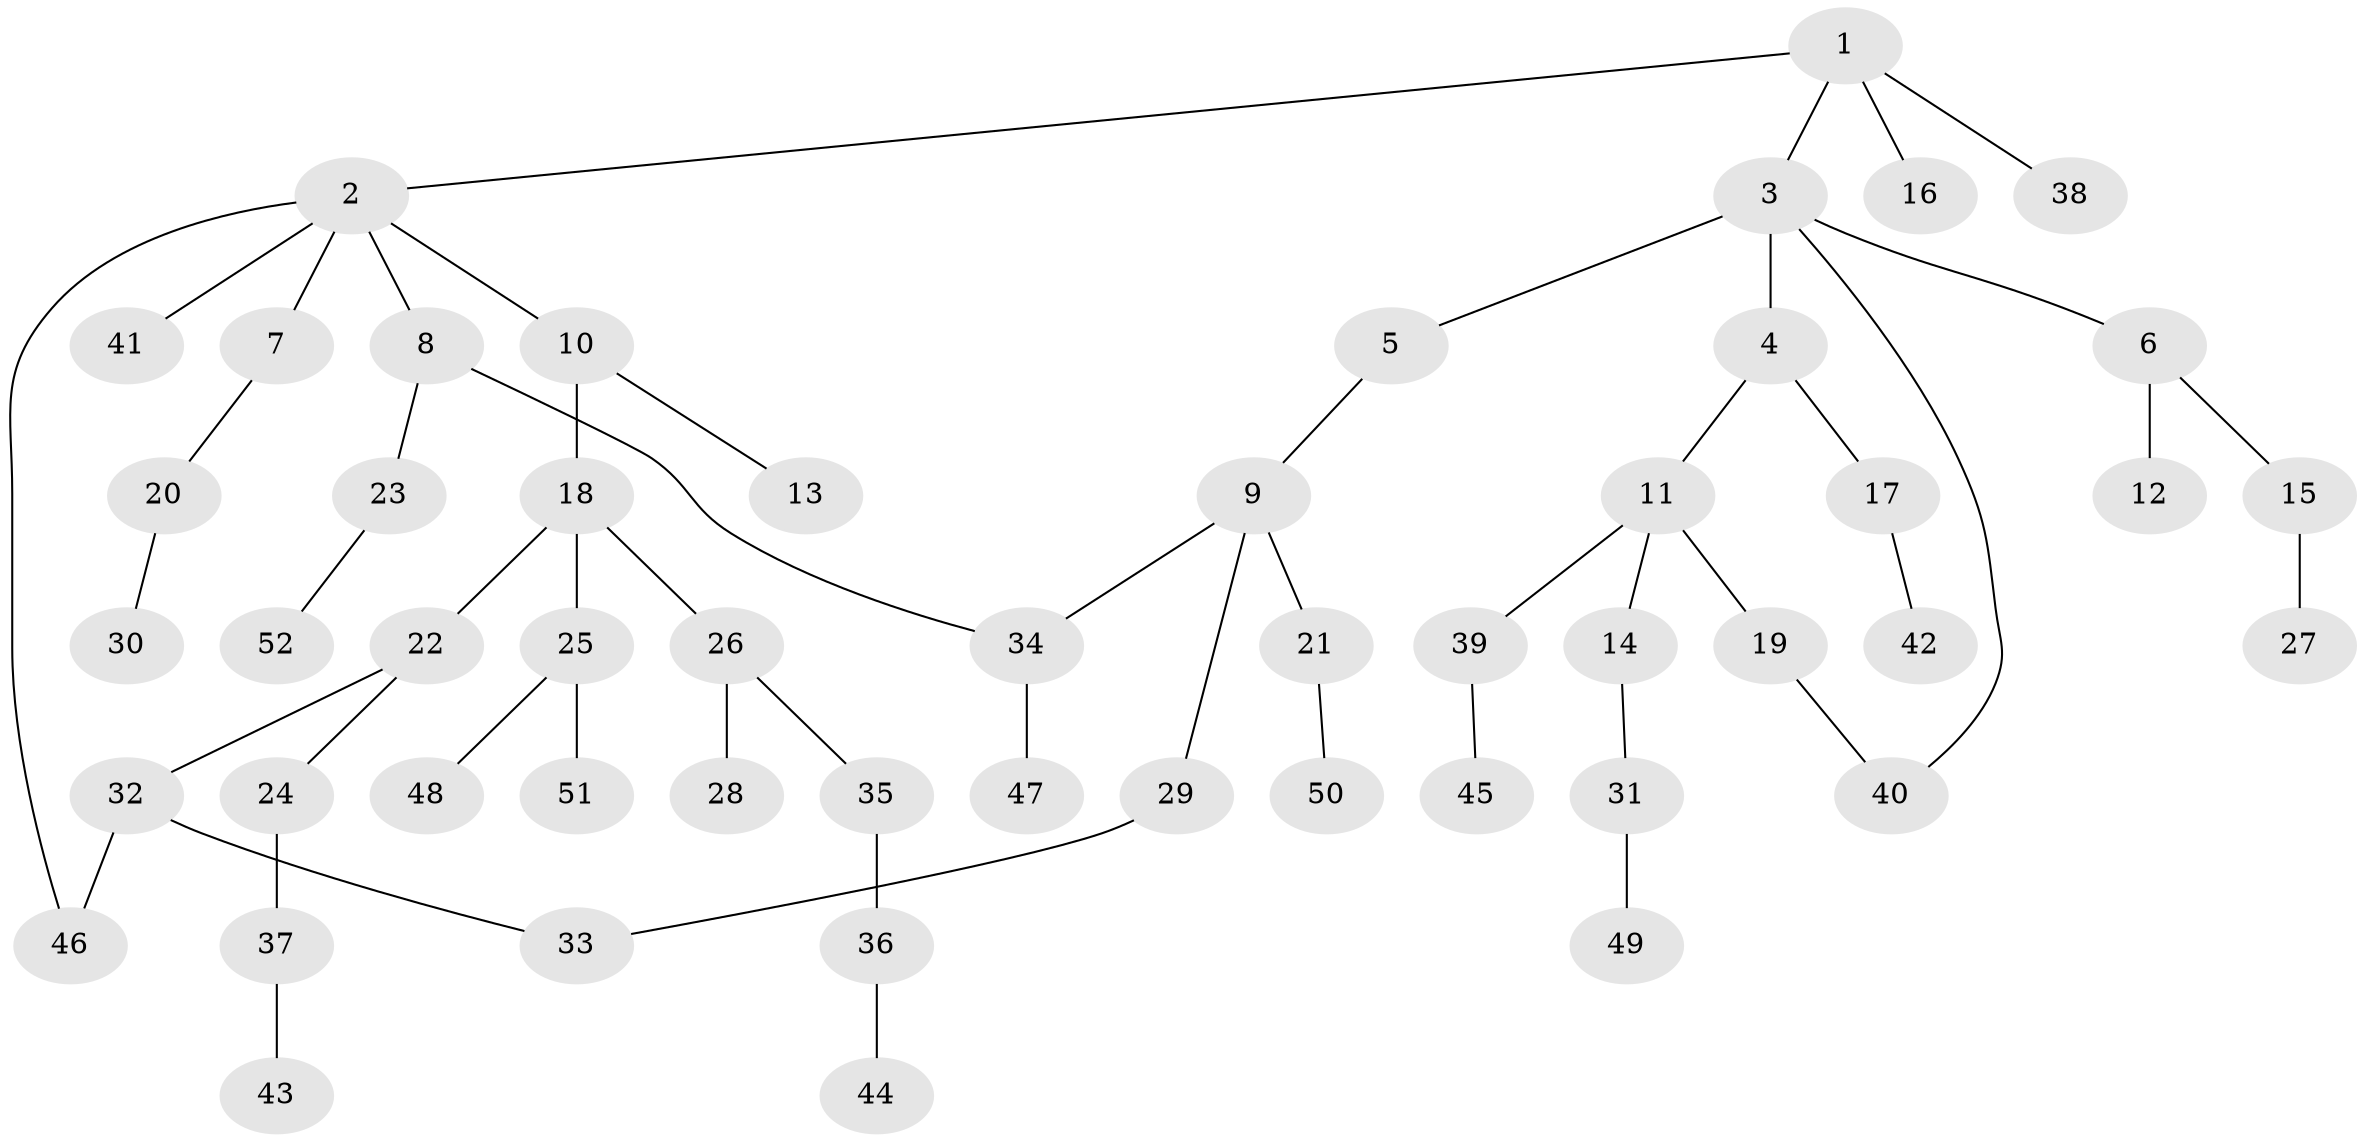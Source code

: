 // original degree distribution, {5: 0.03488372093023256, 7: 0.011627906976744186, 6: 0.011627906976744186, 4: 0.08139534883720931, 1: 0.43023255813953487, 3: 0.12790697674418605, 2: 0.3023255813953488}
// Generated by graph-tools (version 1.1) at 2025/49/03/04/25 22:49:13]
// undirected, 52 vertices, 55 edges
graph export_dot {
  node [color=gray90,style=filled];
  1;
  2;
  3;
  4;
  5;
  6;
  7;
  8;
  9;
  10;
  11;
  12;
  13;
  14;
  15;
  16;
  17;
  18;
  19;
  20;
  21;
  22;
  23;
  24;
  25;
  26;
  27;
  28;
  29;
  30;
  31;
  32;
  33;
  34;
  35;
  36;
  37;
  38;
  39;
  40;
  41;
  42;
  43;
  44;
  45;
  46;
  47;
  48;
  49;
  50;
  51;
  52;
  1 -- 2 [weight=1.0];
  1 -- 3 [weight=1.0];
  1 -- 16 [weight=1.0];
  1 -- 38 [weight=1.0];
  2 -- 7 [weight=1.0];
  2 -- 8 [weight=1.0];
  2 -- 10 [weight=1.0];
  2 -- 41 [weight=1.0];
  2 -- 46 [weight=1.0];
  3 -- 4 [weight=1.0];
  3 -- 5 [weight=1.0];
  3 -- 6 [weight=1.0];
  3 -- 40 [weight=1.0];
  4 -- 11 [weight=1.0];
  4 -- 17 [weight=1.0];
  5 -- 9 [weight=1.0];
  6 -- 12 [weight=1.0];
  6 -- 15 [weight=1.0];
  7 -- 20 [weight=1.0];
  8 -- 23 [weight=1.0];
  8 -- 34 [weight=1.0];
  9 -- 21 [weight=1.0];
  9 -- 29 [weight=1.0];
  9 -- 34 [weight=1.0];
  10 -- 13 [weight=1.0];
  10 -- 18 [weight=1.0];
  11 -- 14 [weight=1.0];
  11 -- 19 [weight=1.0];
  11 -- 39 [weight=1.0];
  14 -- 31 [weight=1.0];
  15 -- 27 [weight=1.0];
  17 -- 42 [weight=1.0];
  18 -- 22 [weight=1.0];
  18 -- 25 [weight=1.0];
  18 -- 26 [weight=1.0];
  19 -- 40 [weight=1.0];
  20 -- 30 [weight=1.0];
  21 -- 50 [weight=1.0];
  22 -- 24 [weight=1.0];
  22 -- 32 [weight=1.0];
  23 -- 52 [weight=1.0];
  24 -- 37 [weight=1.0];
  25 -- 48 [weight=1.0];
  25 -- 51 [weight=1.0];
  26 -- 28 [weight=1.0];
  26 -- 35 [weight=1.0];
  29 -- 33 [weight=1.0];
  31 -- 49 [weight=1.0];
  32 -- 33 [weight=1.0];
  32 -- 46 [weight=1.0];
  34 -- 47 [weight=1.0];
  35 -- 36 [weight=1.0];
  36 -- 44 [weight=1.0];
  37 -- 43 [weight=1.0];
  39 -- 45 [weight=1.0];
}
